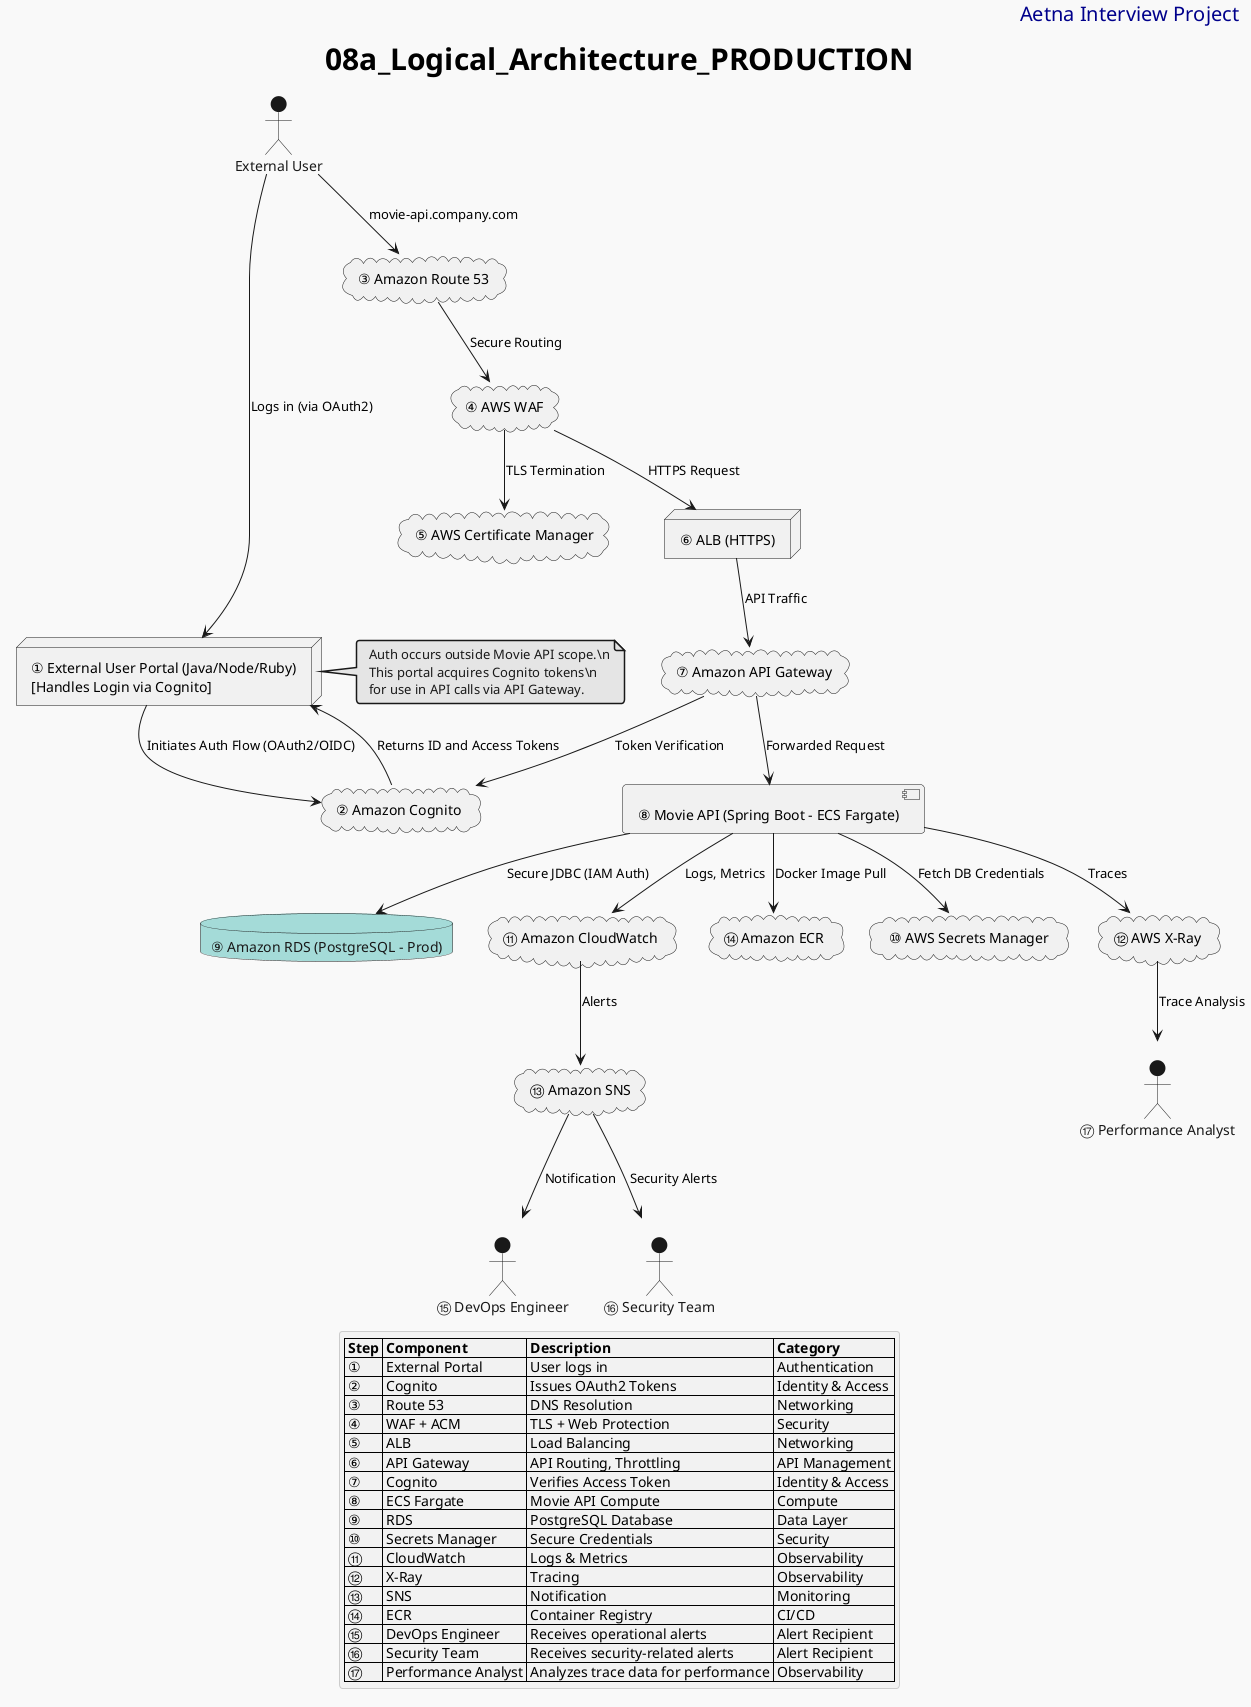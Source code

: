 @startuml 08a_Logical_Architecture_PRODUCTION
!theme mars

skinparam HeaderFontSize 20
skinparam HeaderFontColor #00008B
header Aetna Interview Project

skinparam titleFontSize 30
title 08a_Logical_Architecture_PRODUCTION

skinparam LegendBackgroundColor #F2F2F2
skinparam LegendBorderColor #CCCCCC

actor "External User" as User
node "① External User Portal (Java/Node/Ruby)\n[Handles Login via Cognito]" as Portal

cloud "② Amazon Cognito" as Cognito
cloud "③ Amazon Route 53" as DNS
cloud "④ AWS WAF" as WAF
cloud "⑤ AWS Certificate Manager" as ACM
node "⑥ ALB (HTTPS)" as ALB
cloud "⑦ Amazon API Gateway" as APIGW
component "⑧ Movie API (Spring Boot - ECS Fargate)" as API
database "⑨ Amazon RDS (PostgreSQL - Prod)" as RDS
cloud "⑪ Amazon CloudWatch" as CW
cloud "⑬ Amazon SNS" as SNS
cloud "⑭ Amazon ECR" as ECR
cloud "⑩ AWS Secrets Manager" as Secrets
cloud "⑫ AWS X-Ray" as XRay

actor "⑮ DevOps Engineer" as DevOps << (S, #FF8C00) >>
actor "⑯ Security Team" as Security << (S, #B0C4DE) >>
actor "⑰ Performance Analyst" as PerfAnalyst << (S, #8FBC8F) >>

' === Login Flow (External and Prior) ===
User --> Portal : Logs in (via OAuth2)
Portal --> Cognito : Initiates Auth Flow (OAuth2/OIDC)
Cognito --> Portal : Returns ID and Access Tokens
note right of Portal
  Auth occurs outside Movie API scope.\n
  This portal acquires Cognito tokens\n
  for use in API calls via API Gateway.
end note

' === API Interaction Flow ===
User --> DNS : movie-api.company.com
DNS --> WAF : Secure Routing
WAF --> ACM : TLS Termination
WAF --> ALB : HTTPS Request
ALB --> APIGW : API Traffic
APIGW --> Cognito : Token Verification
APIGW --> API : Forwarded Request
API --> RDS : Secure JDBC (IAM Auth)
API --> Secrets : Fetch DB Credentials
API --> CW : Logs, Metrics
API --> XRay : Traces
CW --> SNS : Alerts
SNS --> DevOps : Notification
SNS --> Security : Security Alerts
API --> ECR : Docker Image Pull
XRay --> PerfAnalyst : Trace Analysis

legend bottom
|= Step |= Component |= Description |= Category |
| ① | External Portal | User logs in | Authentication |
| ② | Cognito  | Issues OAuth2 Tokens | Identity & Access |
| ③ | Route 53 | DNS Resolution | Networking |
| ④ | WAF + ACM | TLS + Web Protection | Security |
| ⑤ | ALB | Load Balancing | Networking |
| ⑥ | API Gateway | API Routing, Throttling | API Management |
| ⑦ | Cognito  | Verifies Access Token | Identity & Access |
| ⑧ | ECS Fargate | Movie API Compute | Compute |
| ⑨ | RDS  | PostgreSQL Database | Data Layer |
| ⑩ | Secrets Manager | Secure Credentials | Security |
| ⑪ | CloudWatch | Logs & Metrics | Observability |
| ⑫ | X-Ray | Tracing | Observability |
| ⑬ | SNS | Notification | Monitoring |
| ⑭ | ECR | Container Registry | CI/CD |
| ⑮ | DevOps Engineer | Receives operational alerts | Alert Recipient |
| ⑯ | Security Team | Receives security-related alerts | Alert Recipient |
| ⑰ | Performance Analyst | Analyzes trace data for performance | Observability |
endlegend

@enduml